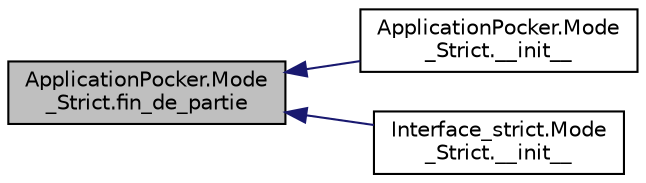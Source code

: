 digraph "ApplicationPocker.Mode_Strict.fin_de_partie"
{
  edge [fontname="Helvetica",fontsize="10",labelfontname="Helvetica",labelfontsize="10"];
  node [fontname="Helvetica",fontsize="10",shape=record];
  rankdir="LR";
  Node78 [label="ApplicationPocker.Mode\l_Strict.fin_de_partie",height=0.2,width=0.4,color="black", fillcolor="grey75", style="filled", fontcolor="black"];
  Node78 -> Node79 [dir="back",color="midnightblue",fontsize="10",style="solid",fontname="Helvetica"];
  Node79 [label="ApplicationPocker.Mode\l_Strict.__init__",height=0.2,width=0.4,color="black", fillcolor="white", style="filled",URL="$class_application_pocker_1_1_mode___strict.html#afe955453cbd204117c50ebe73ef0dc6a"];
  Node78 -> Node80 [dir="back",color="midnightblue",fontsize="10",style="solid",fontname="Helvetica"];
  Node80 [label="Interface_strict.Mode\l_Strict.__init__",height=0.2,width=0.4,color="black", fillcolor="white", style="filled",URL="$class_interface__strict_1_1_mode___strict.html#a2cfc45c81a34f7c133c7e208030be1d3"];
}
